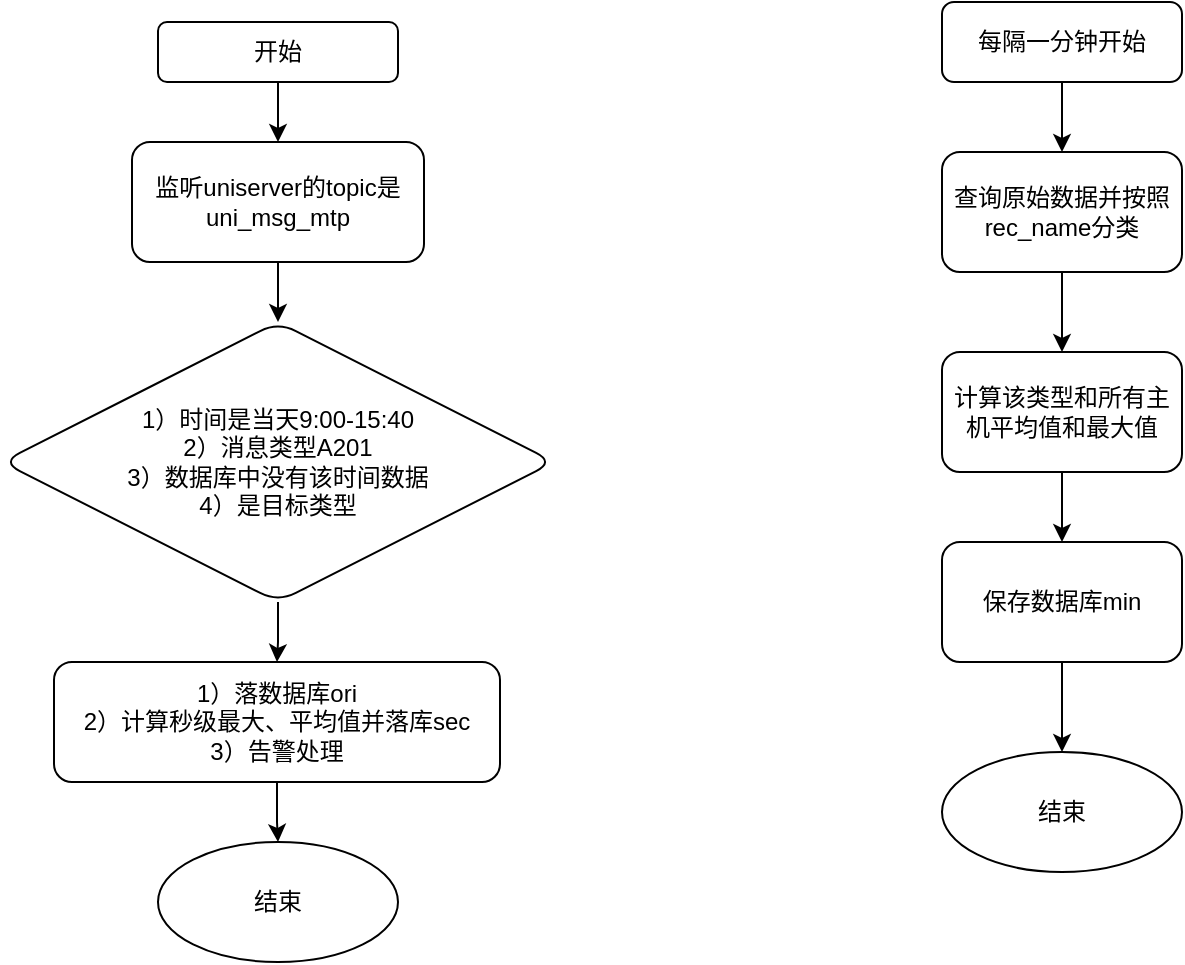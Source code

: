 <mxfile version="14.7.2" type="github">
  <diagram id="qIH6yA4PdBc_4Olohpqy" name="Page-1">
    <mxGraphModel dx="1422" dy="763" grid="1" gridSize="10" guides="1" tooltips="1" connect="1" arrows="1" fold="1" page="1" pageScale="1" pageWidth="827" pageHeight="1169" math="0" shadow="0">
      <root>
        <mxCell id="0" />
        <mxCell id="1" parent="0" />
        <mxCell id="DGgxrFVdcXdNVyg7oCN9-4" value="" style="edgeStyle=orthogonalEdgeStyle;rounded=0;orthogonalLoop=1;jettySize=auto;html=1;" edge="1" parent="1" source="DGgxrFVdcXdNVyg7oCN9-2" target="DGgxrFVdcXdNVyg7oCN9-3">
          <mxGeometry relative="1" as="geometry" />
        </mxCell>
        <mxCell id="DGgxrFVdcXdNVyg7oCN9-2" value="开始" style="rounded=1;whiteSpace=wrap;html=1;" vertex="1" parent="1">
          <mxGeometry x="118" y="115" width="120" height="30" as="geometry" />
        </mxCell>
        <mxCell id="DGgxrFVdcXdNVyg7oCN9-6" value="" style="edgeStyle=orthogonalEdgeStyle;rounded=0;orthogonalLoop=1;jettySize=auto;html=1;" edge="1" parent="1" source="DGgxrFVdcXdNVyg7oCN9-3" target="DGgxrFVdcXdNVyg7oCN9-5">
          <mxGeometry relative="1" as="geometry" />
        </mxCell>
        <mxCell id="DGgxrFVdcXdNVyg7oCN9-3" value="&lt;div&gt;监听uniserver的topic是&lt;/div&gt;&lt;div&gt;uni_msg_mtp&lt;br&gt;&lt;/div&gt;" style="rounded=1;whiteSpace=wrap;html=1;" vertex="1" parent="1">
          <mxGeometry x="105" y="175" width="146" height="60" as="geometry" />
        </mxCell>
        <mxCell id="DGgxrFVdcXdNVyg7oCN9-8" value="" style="edgeStyle=orthogonalEdgeStyle;rounded=0;orthogonalLoop=1;jettySize=auto;html=1;" edge="1" parent="1" source="DGgxrFVdcXdNVyg7oCN9-5" target="DGgxrFVdcXdNVyg7oCN9-7">
          <mxGeometry relative="1" as="geometry" />
        </mxCell>
        <mxCell id="DGgxrFVdcXdNVyg7oCN9-5" value="&lt;div&gt;1）时间是当天9:00-15:40&lt;/div&gt;&lt;div&gt;2）消息类型A201&lt;/div&gt;&lt;div&gt;3）数据库中没有该时间数据&lt;/div&gt;&lt;div&gt;4）是目标类型&lt;br&gt;&lt;/div&gt;" style="rhombus;whiteSpace=wrap;html=1;rounded=1;" vertex="1" parent="1">
          <mxGeometry x="40" y="265" width="276" height="140" as="geometry" />
        </mxCell>
        <mxCell id="DGgxrFVdcXdNVyg7oCN9-10" value="" style="edgeStyle=orthogonalEdgeStyle;rounded=0;orthogonalLoop=1;jettySize=auto;html=1;" edge="1" parent="1" source="DGgxrFVdcXdNVyg7oCN9-7" target="DGgxrFVdcXdNVyg7oCN9-9">
          <mxGeometry relative="1" as="geometry" />
        </mxCell>
        <mxCell id="DGgxrFVdcXdNVyg7oCN9-7" value="&lt;div&gt;1）落数据库ori&lt;/div&gt;&lt;div&gt;2）计算秒级最大、平均值并落库sec&lt;/div&gt;&lt;div&gt;3）告警处理&lt;br&gt;&lt;/div&gt;" style="rounded=1;whiteSpace=wrap;html=1;" vertex="1" parent="1">
          <mxGeometry x="66" y="435" width="223" height="60" as="geometry" />
        </mxCell>
        <mxCell id="DGgxrFVdcXdNVyg7oCN9-9" value="结束" style="ellipse;whiteSpace=wrap;html=1;rounded=1;" vertex="1" parent="1">
          <mxGeometry x="118" y="525" width="120" height="60" as="geometry" />
        </mxCell>
        <mxCell id="DGgxrFVdcXdNVyg7oCN9-13" value="" style="edgeStyle=orthogonalEdgeStyle;rounded=0;orthogonalLoop=1;jettySize=auto;html=1;" edge="1" parent="1" source="DGgxrFVdcXdNVyg7oCN9-11" target="DGgxrFVdcXdNVyg7oCN9-12">
          <mxGeometry relative="1" as="geometry" />
        </mxCell>
        <mxCell id="DGgxrFVdcXdNVyg7oCN9-11" value="每隔一分钟开始" style="rounded=1;whiteSpace=wrap;html=1;" vertex="1" parent="1">
          <mxGeometry x="510" y="105" width="120" height="40" as="geometry" />
        </mxCell>
        <mxCell id="DGgxrFVdcXdNVyg7oCN9-15" value="" style="edgeStyle=orthogonalEdgeStyle;rounded=0;orthogonalLoop=1;jettySize=auto;html=1;" edge="1" parent="1" source="DGgxrFVdcXdNVyg7oCN9-12" target="DGgxrFVdcXdNVyg7oCN9-14">
          <mxGeometry relative="1" as="geometry" />
        </mxCell>
        <mxCell id="DGgxrFVdcXdNVyg7oCN9-12" value="查询原始数据并按照rec_name分类" style="rounded=1;whiteSpace=wrap;html=1;" vertex="1" parent="1">
          <mxGeometry x="510" y="180" width="120" height="60" as="geometry" />
        </mxCell>
        <mxCell id="DGgxrFVdcXdNVyg7oCN9-17" value="" style="edgeStyle=orthogonalEdgeStyle;rounded=0;orthogonalLoop=1;jettySize=auto;html=1;" edge="1" parent="1" source="DGgxrFVdcXdNVyg7oCN9-14" target="DGgxrFVdcXdNVyg7oCN9-16">
          <mxGeometry relative="1" as="geometry" />
        </mxCell>
        <mxCell id="DGgxrFVdcXdNVyg7oCN9-14" value="计算该类型和所有主机平均值和最大值" style="rounded=1;whiteSpace=wrap;html=1;" vertex="1" parent="1">
          <mxGeometry x="510" y="280" width="120" height="60" as="geometry" />
        </mxCell>
        <mxCell id="DGgxrFVdcXdNVyg7oCN9-19" value="" style="edgeStyle=orthogonalEdgeStyle;rounded=0;orthogonalLoop=1;jettySize=auto;html=1;" edge="1" parent="1" source="DGgxrFVdcXdNVyg7oCN9-16" target="DGgxrFVdcXdNVyg7oCN9-18">
          <mxGeometry relative="1" as="geometry" />
        </mxCell>
        <mxCell id="DGgxrFVdcXdNVyg7oCN9-16" value="保存数据库min" style="rounded=1;whiteSpace=wrap;html=1;" vertex="1" parent="1">
          <mxGeometry x="510" y="375" width="120" height="60" as="geometry" />
        </mxCell>
        <mxCell id="DGgxrFVdcXdNVyg7oCN9-18" value="结束" style="ellipse;whiteSpace=wrap;html=1;rounded=1;" vertex="1" parent="1">
          <mxGeometry x="510" y="480" width="120" height="60" as="geometry" />
        </mxCell>
      </root>
    </mxGraphModel>
  </diagram>
</mxfile>
